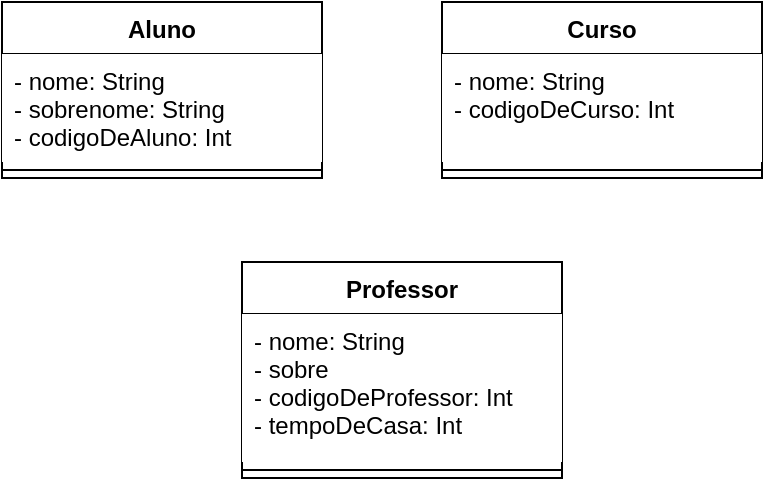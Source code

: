 <mxfile version="13.7.5"><diagram id="C5RBs43oDa-KdzZeNtuy" name="Page-1"><mxGraphModel dx="238" dy="480" grid="1" gridSize="10" guides="0" tooltips="1" connect="1" arrows="1" fold="1" page="1" pageScale="1" pageWidth="827" pageHeight="1169" math="0" shadow="0"><root><mxCell id="WIyWlLk6GJQsqaUBKTNV-0"/><mxCell id="WIyWlLk6GJQsqaUBKTNV-1" parent="WIyWlLk6GJQsqaUBKTNV-0"/><mxCell id="2qhh8JdvaFWv3G7_nNXt-7" value="Aluno" style="swimlane;fontStyle=1;align=center;verticalAlign=top;childLayout=stackLayout;horizontal=1;startSize=26;horizontalStack=0;resizeParent=1;resizeParentMax=0;resizeLast=0;collapsible=1;marginBottom=0;" parent="WIyWlLk6GJQsqaUBKTNV-1" vertex="1"><mxGeometry x="170" y="180" width="160" height="88" as="geometry"/></mxCell><mxCell id="2qhh8JdvaFWv3G7_nNXt-8" value="- nome: String&#10;- sobrenome: String&#10;- codigoDeAluno: Int" style="text;strokeColor=none;align=left;verticalAlign=top;spacingLeft=4;spacingRight=4;overflow=hidden;rotatable=0;points=[[0,0.5],[1,0.5]];portConstraint=eastwest;fillColor=#ffffff;" parent="2qhh8JdvaFWv3G7_nNXt-7" vertex="1"><mxGeometry y="26" width="160" height="54" as="geometry"/></mxCell><mxCell id="2qhh8JdvaFWv3G7_nNXt-9" value="" style="line;strokeWidth=1;fillColor=none;align=left;verticalAlign=middle;spacingTop=-1;spacingLeft=3;spacingRight=3;rotatable=0;labelPosition=right;points=[];portConstraint=eastwest;" parent="2qhh8JdvaFWv3G7_nNXt-7" vertex="1"><mxGeometry y="80" width="160" height="8" as="geometry"/></mxCell><mxCell id="2qhh8JdvaFWv3G7_nNXt-0" value="Curso" style="swimlane;fontStyle=1;align=center;verticalAlign=top;childLayout=stackLayout;horizontal=1;startSize=26;horizontalStack=0;resizeParent=1;resizeParentMax=0;resizeLast=0;collapsible=1;marginBottom=0;" parent="WIyWlLk6GJQsqaUBKTNV-1" vertex="1"><mxGeometry x="390" y="180" width="160" height="88" as="geometry"/></mxCell><mxCell id="2qhh8JdvaFWv3G7_nNXt-1" value="- nome: String&#10;- codigoDeCurso: Int" style="text;strokeColor=none;align=left;verticalAlign=top;spacingLeft=4;spacingRight=4;overflow=hidden;rotatable=0;points=[[0,0.5],[1,0.5]];portConstraint=eastwest;fillColor=#ffffff;" parent="2qhh8JdvaFWv3G7_nNXt-0" vertex="1"><mxGeometry y="26" width="160" height="54" as="geometry"/></mxCell><mxCell id="2qhh8JdvaFWv3G7_nNXt-2" value="" style="line;strokeWidth=1;fillColor=none;align=left;verticalAlign=middle;spacingTop=-1;spacingLeft=3;spacingRight=3;rotatable=0;labelPosition=right;points=[];portConstraint=eastwest;" parent="2qhh8JdvaFWv3G7_nNXt-0" vertex="1"><mxGeometry y="80" width="160" height="8" as="geometry"/></mxCell><mxCell id="2qhh8JdvaFWv3G7_nNXt-10" value="Professor" style="swimlane;fontStyle=1;align=center;verticalAlign=top;childLayout=stackLayout;horizontal=1;startSize=26;horizontalStack=0;resizeParent=1;resizeParentMax=0;resizeLast=0;collapsible=1;marginBottom=0;" parent="WIyWlLk6GJQsqaUBKTNV-1" vertex="1"><mxGeometry x="290" y="310" width="160" height="108" as="geometry"/></mxCell><mxCell id="2qhh8JdvaFWv3G7_nNXt-11" value="- nome: String&#10;- sobre&#10;- codigoDeProfessor: Int&#10;- tempoDeCasa: Int" style="text;strokeColor=none;align=left;verticalAlign=top;spacingLeft=4;spacingRight=4;overflow=hidden;rotatable=0;points=[[0,0.5],[1,0.5]];portConstraint=eastwest;fillColor=#ffffff;" parent="2qhh8JdvaFWv3G7_nNXt-10" vertex="1"><mxGeometry y="26" width="160" height="74" as="geometry"/></mxCell><mxCell id="2qhh8JdvaFWv3G7_nNXt-12" value="" style="line;strokeWidth=1;fillColor=none;align=left;verticalAlign=middle;spacingTop=-1;spacingLeft=3;spacingRight=3;rotatable=0;labelPosition=right;points=[];portConstraint=eastwest;" parent="2qhh8JdvaFWv3G7_nNXt-10" vertex="1"><mxGeometry y="100" width="160" height="8" as="geometry"/></mxCell></root></mxGraphModel></diagram></mxfile>